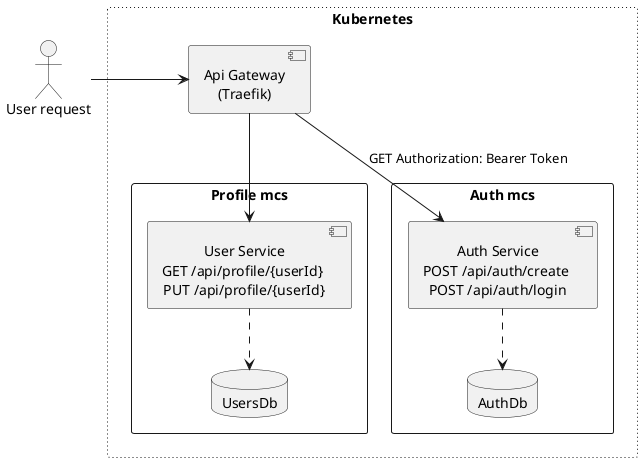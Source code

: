 @startuml
skinparam defaultTextAlignment center

actor User [
    User request
]

rectangle Kubernetes #line.dotted; {
rectangle "Profile mcs" {
component Profile [
    User Service
    GET /api/profile/{userId} 
    PUT /api/profile/{userId}
]

database "UsersDb" {
}
}
rectangle "Auth mcs" {
component Auth [
  Auth Service
  POST /api/auth/create 
  POST /api/auth/login
] 
database "AuthDb" {
}
}

component Gateway [
    Api Gateway
    (Traefik)
]

}


User -right-> Gateway
Gateway -down-> Profile
Gateway -down-> Auth: GET Authorization: Bearer Token
Auth .down.> AuthDb
Profile .down.> UsersDb

@enduml